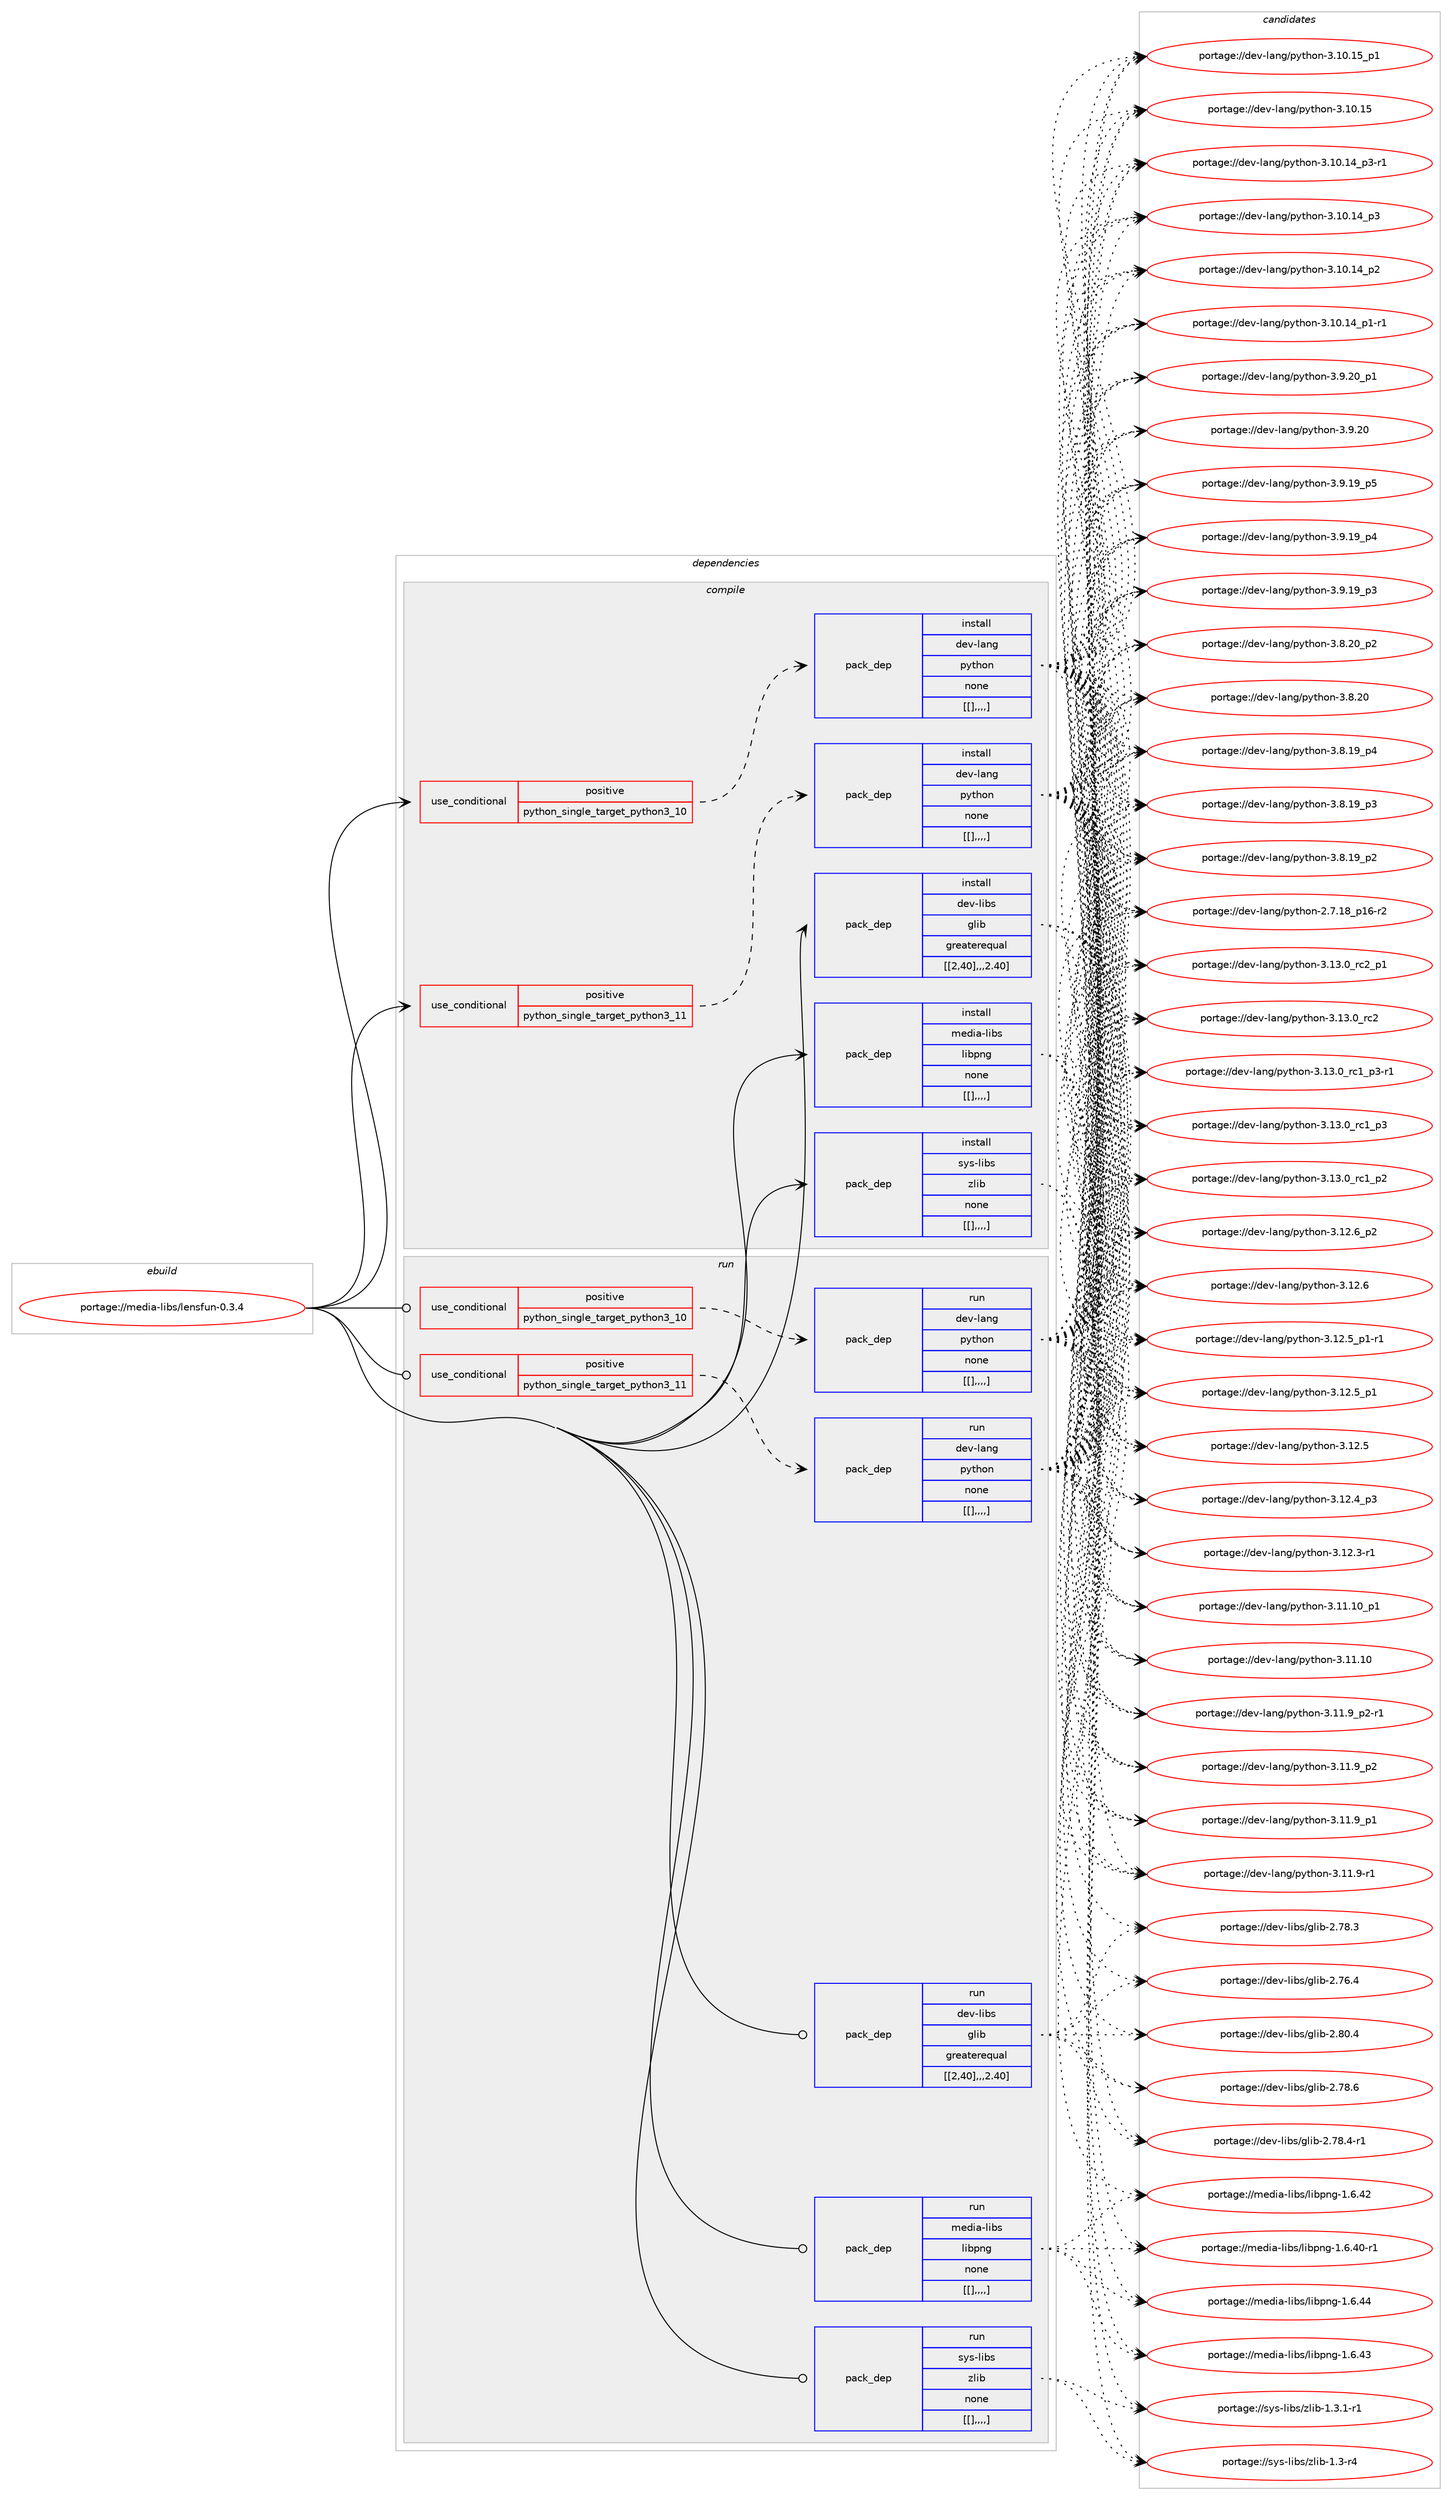 digraph prolog {

# *************
# Graph options
# *************

newrank=true;
concentrate=true;
compound=true;
graph [rankdir=LR,fontname=Helvetica,fontsize=10,ranksep=1.5];#, ranksep=2.5, nodesep=0.2];
edge  [arrowhead=vee];
node  [fontname=Helvetica,fontsize=10];

# **********
# The ebuild
# **********

subgraph cluster_leftcol {
color=gray;
label=<<i>ebuild</i>>;
id [label="portage://media-libs/lensfun-0.3.4", color=red, width=4, href="../media-libs/lensfun-0.3.4.svg"];
}

# ****************
# The dependencies
# ****************

subgraph cluster_midcol {
color=gray;
label=<<i>dependencies</i>>;
subgraph cluster_compile {
fillcolor="#eeeeee";
style=filled;
label=<<i>compile</i>>;
subgraph cond78811 {
dependency308877 [label=<<TABLE BORDER="0" CELLBORDER="1" CELLSPACING="0" CELLPADDING="4"><TR><TD ROWSPAN="3" CELLPADDING="10">use_conditional</TD></TR><TR><TD>positive</TD></TR><TR><TD>python_single_target_python3_10</TD></TR></TABLE>>, shape=none, color=red];
subgraph pack227658 {
dependency308878 [label=<<TABLE BORDER="0" CELLBORDER="1" CELLSPACING="0" CELLPADDING="4" WIDTH="220"><TR><TD ROWSPAN="6" CELLPADDING="30">pack_dep</TD></TR><TR><TD WIDTH="110">install</TD></TR><TR><TD>dev-lang</TD></TR><TR><TD>python</TD></TR><TR><TD>none</TD></TR><TR><TD>[[],,,,]</TD></TR></TABLE>>, shape=none, color=blue];
}
dependency308877:e -> dependency308878:w [weight=20,style="dashed",arrowhead="vee"];
}
id:e -> dependency308877:w [weight=20,style="solid",arrowhead="vee"];
subgraph cond78812 {
dependency308879 [label=<<TABLE BORDER="0" CELLBORDER="1" CELLSPACING="0" CELLPADDING="4"><TR><TD ROWSPAN="3" CELLPADDING="10">use_conditional</TD></TR><TR><TD>positive</TD></TR><TR><TD>python_single_target_python3_11</TD></TR></TABLE>>, shape=none, color=red];
subgraph pack227659 {
dependency308880 [label=<<TABLE BORDER="0" CELLBORDER="1" CELLSPACING="0" CELLPADDING="4" WIDTH="220"><TR><TD ROWSPAN="6" CELLPADDING="30">pack_dep</TD></TR><TR><TD WIDTH="110">install</TD></TR><TR><TD>dev-lang</TD></TR><TR><TD>python</TD></TR><TR><TD>none</TD></TR><TR><TD>[[],,,,]</TD></TR></TABLE>>, shape=none, color=blue];
}
dependency308879:e -> dependency308880:w [weight=20,style="dashed",arrowhead="vee"];
}
id:e -> dependency308879:w [weight=20,style="solid",arrowhead="vee"];
subgraph pack227660 {
dependency308881 [label=<<TABLE BORDER="0" CELLBORDER="1" CELLSPACING="0" CELLPADDING="4" WIDTH="220"><TR><TD ROWSPAN="6" CELLPADDING="30">pack_dep</TD></TR><TR><TD WIDTH="110">install</TD></TR><TR><TD>dev-libs</TD></TR><TR><TD>glib</TD></TR><TR><TD>greaterequal</TD></TR><TR><TD>[[2,40],,,2.40]</TD></TR></TABLE>>, shape=none, color=blue];
}
id:e -> dependency308881:w [weight=20,style="solid",arrowhead="vee"];
subgraph pack227661 {
dependency308882 [label=<<TABLE BORDER="0" CELLBORDER="1" CELLSPACING="0" CELLPADDING="4" WIDTH="220"><TR><TD ROWSPAN="6" CELLPADDING="30">pack_dep</TD></TR><TR><TD WIDTH="110">install</TD></TR><TR><TD>media-libs</TD></TR><TR><TD>libpng</TD></TR><TR><TD>none</TD></TR><TR><TD>[[],,,,]</TD></TR></TABLE>>, shape=none, color=blue];
}
id:e -> dependency308882:w [weight=20,style="solid",arrowhead="vee"];
subgraph pack227662 {
dependency308883 [label=<<TABLE BORDER="0" CELLBORDER="1" CELLSPACING="0" CELLPADDING="4" WIDTH="220"><TR><TD ROWSPAN="6" CELLPADDING="30">pack_dep</TD></TR><TR><TD WIDTH="110">install</TD></TR><TR><TD>sys-libs</TD></TR><TR><TD>zlib</TD></TR><TR><TD>none</TD></TR><TR><TD>[[],,,,]</TD></TR></TABLE>>, shape=none, color=blue];
}
id:e -> dependency308883:w [weight=20,style="solid",arrowhead="vee"];
}
subgraph cluster_compileandrun {
fillcolor="#eeeeee";
style=filled;
label=<<i>compile and run</i>>;
}
subgraph cluster_run {
fillcolor="#eeeeee";
style=filled;
label=<<i>run</i>>;
subgraph cond78813 {
dependency308884 [label=<<TABLE BORDER="0" CELLBORDER="1" CELLSPACING="0" CELLPADDING="4"><TR><TD ROWSPAN="3" CELLPADDING="10">use_conditional</TD></TR><TR><TD>positive</TD></TR><TR><TD>python_single_target_python3_10</TD></TR></TABLE>>, shape=none, color=red];
subgraph pack227663 {
dependency308885 [label=<<TABLE BORDER="0" CELLBORDER="1" CELLSPACING="0" CELLPADDING="4" WIDTH="220"><TR><TD ROWSPAN="6" CELLPADDING="30">pack_dep</TD></TR><TR><TD WIDTH="110">run</TD></TR><TR><TD>dev-lang</TD></TR><TR><TD>python</TD></TR><TR><TD>none</TD></TR><TR><TD>[[],,,,]</TD></TR></TABLE>>, shape=none, color=blue];
}
dependency308884:e -> dependency308885:w [weight=20,style="dashed",arrowhead="vee"];
}
id:e -> dependency308884:w [weight=20,style="solid",arrowhead="odot"];
subgraph cond78814 {
dependency308886 [label=<<TABLE BORDER="0" CELLBORDER="1" CELLSPACING="0" CELLPADDING="4"><TR><TD ROWSPAN="3" CELLPADDING="10">use_conditional</TD></TR><TR><TD>positive</TD></TR><TR><TD>python_single_target_python3_11</TD></TR></TABLE>>, shape=none, color=red];
subgraph pack227664 {
dependency308887 [label=<<TABLE BORDER="0" CELLBORDER="1" CELLSPACING="0" CELLPADDING="4" WIDTH="220"><TR><TD ROWSPAN="6" CELLPADDING="30">pack_dep</TD></TR><TR><TD WIDTH="110">run</TD></TR><TR><TD>dev-lang</TD></TR><TR><TD>python</TD></TR><TR><TD>none</TD></TR><TR><TD>[[],,,,]</TD></TR></TABLE>>, shape=none, color=blue];
}
dependency308886:e -> dependency308887:w [weight=20,style="dashed",arrowhead="vee"];
}
id:e -> dependency308886:w [weight=20,style="solid",arrowhead="odot"];
subgraph pack227665 {
dependency308888 [label=<<TABLE BORDER="0" CELLBORDER="1" CELLSPACING="0" CELLPADDING="4" WIDTH="220"><TR><TD ROWSPAN="6" CELLPADDING="30">pack_dep</TD></TR><TR><TD WIDTH="110">run</TD></TR><TR><TD>dev-libs</TD></TR><TR><TD>glib</TD></TR><TR><TD>greaterequal</TD></TR><TR><TD>[[2,40],,,2.40]</TD></TR></TABLE>>, shape=none, color=blue];
}
id:e -> dependency308888:w [weight=20,style="solid",arrowhead="odot"];
subgraph pack227666 {
dependency308889 [label=<<TABLE BORDER="0" CELLBORDER="1" CELLSPACING="0" CELLPADDING="4" WIDTH="220"><TR><TD ROWSPAN="6" CELLPADDING="30">pack_dep</TD></TR><TR><TD WIDTH="110">run</TD></TR><TR><TD>media-libs</TD></TR><TR><TD>libpng</TD></TR><TR><TD>none</TD></TR><TR><TD>[[],,,,]</TD></TR></TABLE>>, shape=none, color=blue];
}
id:e -> dependency308889:w [weight=20,style="solid",arrowhead="odot"];
subgraph pack227667 {
dependency308890 [label=<<TABLE BORDER="0" CELLBORDER="1" CELLSPACING="0" CELLPADDING="4" WIDTH="220"><TR><TD ROWSPAN="6" CELLPADDING="30">pack_dep</TD></TR><TR><TD WIDTH="110">run</TD></TR><TR><TD>sys-libs</TD></TR><TR><TD>zlib</TD></TR><TR><TD>none</TD></TR><TR><TD>[[],,,,]</TD></TR></TABLE>>, shape=none, color=blue];
}
id:e -> dependency308890:w [weight=20,style="solid",arrowhead="odot"];
}
}

# **************
# The candidates
# **************

subgraph cluster_choices {
rank=same;
color=gray;
label=<<i>candidates</i>>;

subgraph choice227658 {
color=black;
nodesep=1;
choice100101118451089711010347112121116104111110455146495146489511499509511249 [label="portage://dev-lang/python-3.13.0_rc2_p1", color=red, width=4,href="../dev-lang/python-3.13.0_rc2_p1.svg"];
choice10010111845108971101034711212111610411111045514649514648951149950 [label="portage://dev-lang/python-3.13.0_rc2", color=red, width=4,href="../dev-lang/python-3.13.0_rc2.svg"];
choice1001011184510897110103471121211161041111104551464951464895114994995112514511449 [label="portage://dev-lang/python-3.13.0_rc1_p3-r1", color=red, width=4,href="../dev-lang/python-3.13.0_rc1_p3-r1.svg"];
choice100101118451089711010347112121116104111110455146495146489511499499511251 [label="portage://dev-lang/python-3.13.0_rc1_p3", color=red, width=4,href="../dev-lang/python-3.13.0_rc1_p3.svg"];
choice100101118451089711010347112121116104111110455146495146489511499499511250 [label="portage://dev-lang/python-3.13.0_rc1_p2", color=red, width=4,href="../dev-lang/python-3.13.0_rc1_p2.svg"];
choice100101118451089711010347112121116104111110455146495046549511250 [label="portage://dev-lang/python-3.12.6_p2", color=red, width=4,href="../dev-lang/python-3.12.6_p2.svg"];
choice10010111845108971101034711212111610411111045514649504654 [label="portage://dev-lang/python-3.12.6", color=red, width=4,href="../dev-lang/python-3.12.6.svg"];
choice1001011184510897110103471121211161041111104551464950465395112494511449 [label="portage://dev-lang/python-3.12.5_p1-r1", color=red, width=4,href="../dev-lang/python-3.12.5_p1-r1.svg"];
choice100101118451089711010347112121116104111110455146495046539511249 [label="portage://dev-lang/python-3.12.5_p1", color=red, width=4,href="../dev-lang/python-3.12.5_p1.svg"];
choice10010111845108971101034711212111610411111045514649504653 [label="portage://dev-lang/python-3.12.5", color=red, width=4,href="../dev-lang/python-3.12.5.svg"];
choice100101118451089711010347112121116104111110455146495046529511251 [label="portage://dev-lang/python-3.12.4_p3", color=red, width=4,href="../dev-lang/python-3.12.4_p3.svg"];
choice100101118451089711010347112121116104111110455146495046514511449 [label="portage://dev-lang/python-3.12.3-r1", color=red, width=4,href="../dev-lang/python-3.12.3-r1.svg"];
choice10010111845108971101034711212111610411111045514649494649489511249 [label="portage://dev-lang/python-3.11.10_p1", color=red, width=4,href="../dev-lang/python-3.11.10_p1.svg"];
choice1001011184510897110103471121211161041111104551464949464948 [label="portage://dev-lang/python-3.11.10", color=red, width=4,href="../dev-lang/python-3.11.10.svg"];
choice1001011184510897110103471121211161041111104551464949465795112504511449 [label="portage://dev-lang/python-3.11.9_p2-r1", color=red, width=4,href="../dev-lang/python-3.11.9_p2-r1.svg"];
choice100101118451089711010347112121116104111110455146494946579511250 [label="portage://dev-lang/python-3.11.9_p2", color=red, width=4,href="../dev-lang/python-3.11.9_p2.svg"];
choice100101118451089711010347112121116104111110455146494946579511249 [label="portage://dev-lang/python-3.11.9_p1", color=red, width=4,href="../dev-lang/python-3.11.9_p1.svg"];
choice100101118451089711010347112121116104111110455146494946574511449 [label="portage://dev-lang/python-3.11.9-r1", color=red, width=4,href="../dev-lang/python-3.11.9-r1.svg"];
choice10010111845108971101034711212111610411111045514649484649539511249 [label="portage://dev-lang/python-3.10.15_p1", color=red, width=4,href="../dev-lang/python-3.10.15_p1.svg"];
choice1001011184510897110103471121211161041111104551464948464953 [label="portage://dev-lang/python-3.10.15", color=red, width=4,href="../dev-lang/python-3.10.15.svg"];
choice100101118451089711010347112121116104111110455146494846495295112514511449 [label="portage://dev-lang/python-3.10.14_p3-r1", color=red, width=4,href="../dev-lang/python-3.10.14_p3-r1.svg"];
choice10010111845108971101034711212111610411111045514649484649529511251 [label="portage://dev-lang/python-3.10.14_p3", color=red, width=4,href="../dev-lang/python-3.10.14_p3.svg"];
choice10010111845108971101034711212111610411111045514649484649529511250 [label="portage://dev-lang/python-3.10.14_p2", color=red, width=4,href="../dev-lang/python-3.10.14_p2.svg"];
choice100101118451089711010347112121116104111110455146494846495295112494511449 [label="portage://dev-lang/python-3.10.14_p1-r1", color=red, width=4,href="../dev-lang/python-3.10.14_p1-r1.svg"];
choice100101118451089711010347112121116104111110455146574650489511249 [label="portage://dev-lang/python-3.9.20_p1", color=red, width=4,href="../dev-lang/python-3.9.20_p1.svg"];
choice10010111845108971101034711212111610411111045514657465048 [label="portage://dev-lang/python-3.9.20", color=red, width=4,href="../dev-lang/python-3.9.20.svg"];
choice100101118451089711010347112121116104111110455146574649579511253 [label="portage://dev-lang/python-3.9.19_p5", color=red, width=4,href="../dev-lang/python-3.9.19_p5.svg"];
choice100101118451089711010347112121116104111110455146574649579511252 [label="portage://dev-lang/python-3.9.19_p4", color=red, width=4,href="../dev-lang/python-3.9.19_p4.svg"];
choice100101118451089711010347112121116104111110455146574649579511251 [label="portage://dev-lang/python-3.9.19_p3", color=red, width=4,href="../dev-lang/python-3.9.19_p3.svg"];
choice100101118451089711010347112121116104111110455146564650489511250 [label="portage://dev-lang/python-3.8.20_p2", color=red, width=4,href="../dev-lang/python-3.8.20_p2.svg"];
choice10010111845108971101034711212111610411111045514656465048 [label="portage://dev-lang/python-3.8.20", color=red, width=4,href="../dev-lang/python-3.8.20.svg"];
choice100101118451089711010347112121116104111110455146564649579511252 [label="portage://dev-lang/python-3.8.19_p4", color=red, width=4,href="../dev-lang/python-3.8.19_p4.svg"];
choice100101118451089711010347112121116104111110455146564649579511251 [label="portage://dev-lang/python-3.8.19_p3", color=red, width=4,href="../dev-lang/python-3.8.19_p3.svg"];
choice100101118451089711010347112121116104111110455146564649579511250 [label="portage://dev-lang/python-3.8.19_p2", color=red, width=4,href="../dev-lang/python-3.8.19_p2.svg"];
choice100101118451089711010347112121116104111110455046554649569511249544511450 [label="portage://dev-lang/python-2.7.18_p16-r2", color=red, width=4,href="../dev-lang/python-2.7.18_p16-r2.svg"];
dependency308878:e -> choice100101118451089711010347112121116104111110455146495146489511499509511249:w [style=dotted,weight="100"];
dependency308878:e -> choice10010111845108971101034711212111610411111045514649514648951149950:w [style=dotted,weight="100"];
dependency308878:e -> choice1001011184510897110103471121211161041111104551464951464895114994995112514511449:w [style=dotted,weight="100"];
dependency308878:e -> choice100101118451089711010347112121116104111110455146495146489511499499511251:w [style=dotted,weight="100"];
dependency308878:e -> choice100101118451089711010347112121116104111110455146495146489511499499511250:w [style=dotted,weight="100"];
dependency308878:e -> choice100101118451089711010347112121116104111110455146495046549511250:w [style=dotted,weight="100"];
dependency308878:e -> choice10010111845108971101034711212111610411111045514649504654:w [style=dotted,weight="100"];
dependency308878:e -> choice1001011184510897110103471121211161041111104551464950465395112494511449:w [style=dotted,weight="100"];
dependency308878:e -> choice100101118451089711010347112121116104111110455146495046539511249:w [style=dotted,weight="100"];
dependency308878:e -> choice10010111845108971101034711212111610411111045514649504653:w [style=dotted,weight="100"];
dependency308878:e -> choice100101118451089711010347112121116104111110455146495046529511251:w [style=dotted,weight="100"];
dependency308878:e -> choice100101118451089711010347112121116104111110455146495046514511449:w [style=dotted,weight="100"];
dependency308878:e -> choice10010111845108971101034711212111610411111045514649494649489511249:w [style=dotted,weight="100"];
dependency308878:e -> choice1001011184510897110103471121211161041111104551464949464948:w [style=dotted,weight="100"];
dependency308878:e -> choice1001011184510897110103471121211161041111104551464949465795112504511449:w [style=dotted,weight="100"];
dependency308878:e -> choice100101118451089711010347112121116104111110455146494946579511250:w [style=dotted,weight="100"];
dependency308878:e -> choice100101118451089711010347112121116104111110455146494946579511249:w [style=dotted,weight="100"];
dependency308878:e -> choice100101118451089711010347112121116104111110455146494946574511449:w [style=dotted,weight="100"];
dependency308878:e -> choice10010111845108971101034711212111610411111045514649484649539511249:w [style=dotted,weight="100"];
dependency308878:e -> choice1001011184510897110103471121211161041111104551464948464953:w [style=dotted,weight="100"];
dependency308878:e -> choice100101118451089711010347112121116104111110455146494846495295112514511449:w [style=dotted,weight="100"];
dependency308878:e -> choice10010111845108971101034711212111610411111045514649484649529511251:w [style=dotted,weight="100"];
dependency308878:e -> choice10010111845108971101034711212111610411111045514649484649529511250:w [style=dotted,weight="100"];
dependency308878:e -> choice100101118451089711010347112121116104111110455146494846495295112494511449:w [style=dotted,weight="100"];
dependency308878:e -> choice100101118451089711010347112121116104111110455146574650489511249:w [style=dotted,weight="100"];
dependency308878:e -> choice10010111845108971101034711212111610411111045514657465048:w [style=dotted,weight="100"];
dependency308878:e -> choice100101118451089711010347112121116104111110455146574649579511253:w [style=dotted,weight="100"];
dependency308878:e -> choice100101118451089711010347112121116104111110455146574649579511252:w [style=dotted,weight="100"];
dependency308878:e -> choice100101118451089711010347112121116104111110455146574649579511251:w [style=dotted,weight="100"];
dependency308878:e -> choice100101118451089711010347112121116104111110455146564650489511250:w [style=dotted,weight="100"];
dependency308878:e -> choice10010111845108971101034711212111610411111045514656465048:w [style=dotted,weight="100"];
dependency308878:e -> choice100101118451089711010347112121116104111110455146564649579511252:w [style=dotted,weight="100"];
dependency308878:e -> choice100101118451089711010347112121116104111110455146564649579511251:w [style=dotted,weight="100"];
dependency308878:e -> choice100101118451089711010347112121116104111110455146564649579511250:w [style=dotted,weight="100"];
dependency308878:e -> choice100101118451089711010347112121116104111110455046554649569511249544511450:w [style=dotted,weight="100"];
}
subgraph choice227659 {
color=black;
nodesep=1;
choice100101118451089711010347112121116104111110455146495146489511499509511249 [label="portage://dev-lang/python-3.13.0_rc2_p1", color=red, width=4,href="../dev-lang/python-3.13.0_rc2_p1.svg"];
choice10010111845108971101034711212111610411111045514649514648951149950 [label="portage://dev-lang/python-3.13.0_rc2", color=red, width=4,href="../dev-lang/python-3.13.0_rc2.svg"];
choice1001011184510897110103471121211161041111104551464951464895114994995112514511449 [label="portage://dev-lang/python-3.13.0_rc1_p3-r1", color=red, width=4,href="../dev-lang/python-3.13.0_rc1_p3-r1.svg"];
choice100101118451089711010347112121116104111110455146495146489511499499511251 [label="portage://dev-lang/python-3.13.0_rc1_p3", color=red, width=4,href="../dev-lang/python-3.13.0_rc1_p3.svg"];
choice100101118451089711010347112121116104111110455146495146489511499499511250 [label="portage://dev-lang/python-3.13.0_rc1_p2", color=red, width=4,href="../dev-lang/python-3.13.0_rc1_p2.svg"];
choice100101118451089711010347112121116104111110455146495046549511250 [label="portage://dev-lang/python-3.12.6_p2", color=red, width=4,href="../dev-lang/python-3.12.6_p2.svg"];
choice10010111845108971101034711212111610411111045514649504654 [label="portage://dev-lang/python-3.12.6", color=red, width=4,href="../dev-lang/python-3.12.6.svg"];
choice1001011184510897110103471121211161041111104551464950465395112494511449 [label="portage://dev-lang/python-3.12.5_p1-r1", color=red, width=4,href="../dev-lang/python-3.12.5_p1-r1.svg"];
choice100101118451089711010347112121116104111110455146495046539511249 [label="portage://dev-lang/python-3.12.5_p1", color=red, width=4,href="../dev-lang/python-3.12.5_p1.svg"];
choice10010111845108971101034711212111610411111045514649504653 [label="portage://dev-lang/python-3.12.5", color=red, width=4,href="../dev-lang/python-3.12.5.svg"];
choice100101118451089711010347112121116104111110455146495046529511251 [label="portage://dev-lang/python-3.12.4_p3", color=red, width=4,href="../dev-lang/python-3.12.4_p3.svg"];
choice100101118451089711010347112121116104111110455146495046514511449 [label="portage://dev-lang/python-3.12.3-r1", color=red, width=4,href="../dev-lang/python-3.12.3-r1.svg"];
choice10010111845108971101034711212111610411111045514649494649489511249 [label="portage://dev-lang/python-3.11.10_p1", color=red, width=4,href="../dev-lang/python-3.11.10_p1.svg"];
choice1001011184510897110103471121211161041111104551464949464948 [label="portage://dev-lang/python-3.11.10", color=red, width=4,href="../dev-lang/python-3.11.10.svg"];
choice1001011184510897110103471121211161041111104551464949465795112504511449 [label="portage://dev-lang/python-3.11.9_p2-r1", color=red, width=4,href="../dev-lang/python-3.11.9_p2-r1.svg"];
choice100101118451089711010347112121116104111110455146494946579511250 [label="portage://dev-lang/python-3.11.9_p2", color=red, width=4,href="../dev-lang/python-3.11.9_p2.svg"];
choice100101118451089711010347112121116104111110455146494946579511249 [label="portage://dev-lang/python-3.11.9_p1", color=red, width=4,href="../dev-lang/python-3.11.9_p1.svg"];
choice100101118451089711010347112121116104111110455146494946574511449 [label="portage://dev-lang/python-3.11.9-r1", color=red, width=4,href="../dev-lang/python-3.11.9-r1.svg"];
choice10010111845108971101034711212111610411111045514649484649539511249 [label="portage://dev-lang/python-3.10.15_p1", color=red, width=4,href="../dev-lang/python-3.10.15_p1.svg"];
choice1001011184510897110103471121211161041111104551464948464953 [label="portage://dev-lang/python-3.10.15", color=red, width=4,href="../dev-lang/python-3.10.15.svg"];
choice100101118451089711010347112121116104111110455146494846495295112514511449 [label="portage://dev-lang/python-3.10.14_p3-r1", color=red, width=4,href="../dev-lang/python-3.10.14_p3-r1.svg"];
choice10010111845108971101034711212111610411111045514649484649529511251 [label="portage://dev-lang/python-3.10.14_p3", color=red, width=4,href="../dev-lang/python-3.10.14_p3.svg"];
choice10010111845108971101034711212111610411111045514649484649529511250 [label="portage://dev-lang/python-3.10.14_p2", color=red, width=4,href="../dev-lang/python-3.10.14_p2.svg"];
choice100101118451089711010347112121116104111110455146494846495295112494511449 [label="portage://dev-lang/python-3.10.14_p1-r1", color=red, width=4,href="../dev-lang/python-3.10.14_p1-r1.svg"];
choice100101118451089711010347112121116104111110455146574650489511249 [label="portage://dev-lang/python-3.9.20_p1", color=red, width=4,href="../dev-lang/python-3.9.20_p1.svg"];
choice10010111845108971101034711212111610411111045514657465048 [label="portage://dev-lang/python-3.9.20", color=red, width=4,href="../dev-lang/python-3.9.20.svg"];
choice100101118451089711010347112121116104111110455146574649579511253 [label="portage://dev-lang/python-3.9.19_p5", color=red, width=4,href="../dev-lang/python-3.9.19_p5.svg"];
choice100101118451089711010347112121116104111110455146574649579511252 [label="portage://dev-lang/python-3.9.19_p4", color=red, width=4,href="../dev-lang/python-3.9.19_p4.svg"];
choice100101118451089711010347112121116104111110455146574649579511251 [label="portage://dev-lang/python-3.9.19_p3", color=red, width=4,href="../dev-lang/python-3.9.19_p3.svg"];
choice100101118451089711010347112121116104111110455146564650489511250 [label="portage://dev-lang/python-3.8.20_p2", color=red, width=4,href="../dev-lang/python-3.8.20_p2.svg"];
choice10010111845108971101034711212111610411111045514656465048 [label="portage://dev-lang/python-3.8.20", color=red, width=4,href="../dev-lang/python-3.8.20.svg"];
choice100101118451089711010347112121116104111110455146564649579511252 [label="portage://dev-lang/python-3.8.19_p4", color=red, width=4,href="../dev-lang/python-3.8.19_p4.svg"];
choice100101118451089711010347112121116104111110455146564649579511251 [label="portage://dev-lang/python-3.8.19_p3", color=red, width=4,href="../dev-lang/python-3.8.19_p3.svg"];
choice100101118451089711010347112121116104111110455146564649579511250 [label="portage://dev-lang/python-3.8.19_p2", color=red, width=4,href="../dev-lang/python-3.8.19_p2.svg"];
choice100101118451089711010347112121116104111110455046554649569511249544511450 [label="portage://dev-lang/python-2.7.18_p16-r2", color=red, width=4,href="../dev-lang/python-2.7.18_p16-r2.svg"];
dependency308880:e -> choice100101118451089711010347112121116104111110455146495146489511499509511249:w [style=dotted,weight="100"];
dependency308880:e -> choice10010111845108971101034711212111610411111045514649514648951149950:w [style=dotted,weight="100"];
dependency308880:e -> choice1001011184510897110103471121211161041111104551464951464895114994995112514511449:w [style=dotted,weight="100"];
dependency308880:e -> choice100101118451089711010347112121116104111110455146495146489511499499511251:w [style=dotted,weight="100"];
dependency308880:e -> choice100101118451089711010347112121116104111110455146495146489511499499511250:w [style=dotted,weight="100"];
dependency308880:e -> choice100101118451089711010347112121116104111110455146495046549511250:w [style=dotted,weight="100"];
dependency308880:e -> choice10010111845108971101034711212111610411111045514649504654:w [style=dotted,weight="100"];
dependency308880:e -> choice1001011184510897110103471121211161041111104551464950465395112494511449:w [style=dotted,weight="100"];
dependency308880:e -> choice100101118451089711010347112121116104111110455146495046539511249:w [style=dotted,weight="100"];
dependency308880:e -> choice10010111845108971101034711212111610411111045514649504653:w [style=dotted,weight="100"];
dependency308880:e -> choice100101118451089711010347112121116104111110455146495046529511251:w [style=dotted,weight="100"];
dependency308880:e -> choice100101118451089711010347112121116104111110455146495046514511449:w [style=dotted,weight="100"];
dependency308880:e -> choice10010111845108971101034711212111610411111045514649494649489511249:w [style=dotted,weight="100"];
dependency308880:e -> choice1001011184510897110103471121211161041111104551464949464948:w [style=dotted,weight="100"];
dependency308880:e -> choice1001011184510897110103471121211161041111104551464949465795112504511449:w [style=dotted,weight="100"];
dependency308880:e -> choice100101118451089711010347112121116104111110455146494946579511250:w [style=dotted,weight="100"];
dependency308880:e -> choice100101118451089711010347112121116104111110455146494946579511249:w [style=dotted,weight="100"];
dependency308880:e -> choice100101118451089711010347112121116104111110455146494946574511449:w [style=dotted,weight="100"];
dependency308880:e -> choice10010111845108971101034711212111610411111045514649484649539511249:w [style=dotted,weight="100"];
dependency308880:e -> choice1001011184510897110103471121211161041111104551464948464953:w [style=dotted,weight="100"];
dependency308880:e -> choice100101118451089711010347112121116104111110455146494846495295112514511449:w [style=dotted,weight="100"];
dependency308880:e -> choice10010111845108971101034711212111610411111045514649484649529511251:w [style=dotted,weight="100"];
dependency308880:e -> choice10010111845108971101034711212111610411111045514649484649529511250:w [style=dotted,weight="100"];
dependency308880:e -> choice100101118451089711010347112121116104111110455146494846495295112494511449:w [style=dotted,weight="100"];
dependency308880:e -> choice100101118451089711010347112121116104111110455146574650489511249:w [style=dotted,weight="100"];
dependency308880:e -> choice10010111845108971101034711212111610411111045514657465048:w [style=dotted,weight="100"];
dependency308880:e -> choice100101118451089711010347112121116104111110455146574649579511253:w [style=dotted,weight="100"];
dependency308880:e -> choice100101118451089711010347112121116104111110455146574649579511252:w [style=dotted,weight="100"];
dependency308880:e -> choice100101118451089711010347112121116104111110455146574649579511251:w [style=dotted,weight="100"];
dependency308880:e -> choice100101118451089711010347112121116104111110455146564650489511250:w [style=dotted,weight="100"];
dependency308880:e -> choice10010111845108971101034711212111610411111045514656465048:w [style=dotted,weight="100"];
dependency308880:e -> choice100101118451089711010347112121116104111110455146564649579511252:w [style=dotted,weight="100"];
dependency308880:e -> choice100101118451089711010347112121116104111110455146564649579511251:w [style=dotted,weight="100"];
dependency308880:e -> choice100101118451089711010347112121116104111110455146564649579511250:w [style=dotted,weight="100"];
dependency308880:e -> choice100101118451089711010347112121116104111110455046554649569511249544511450:w [style=dotted,weight="100"];
}
subgraph choice227660 {
color=black;
nodesep=1;
choice1001011184510810598115471031081059845504656484652 [label="portage://dev-libs/glib-2.80.4", color=red, width=4,href="../dev-libs/glib-2.80.4.svg"];
choice1001011184510810598115471031081059845504655564654 [label="portage://dev-libs/glib-2.78.6", color=red, width=4,href="../dev-libs/glib-2.78.6.svg"];
choice10010111845108105981154710310810598455046555646524511449 [label="portage://dev-libs/glib-2.78.4-r1", color=red, width=4,href="../dev-libs/glib-2.78.4-r1.svg"];
choice1001011184510810598115471031081059845504655564651 [label="portage://dev-libs/glib-2.78.3", color=red, width=4,href="../dev-libs/glib-2.78.3.svg"];
choice1001011184510810598115471031081059845504655544652 [label="portage://dev-libs/glib-2.76.4", color=red, width=4,href="../dev-libs/glib-2.76.4.svg"];
dependency308881:e -> choice1001011184510810598115471031081059845504656484652:w [style=dotted,weight="100"];
dependency308881:e -> choice1001011184510810598115471031081059845504655564654:w [style=dotted,weight="100"];
dependency308881:e -> choice10010111845108105981154710310810598455046555646524511449:w [style=dotted,weight="100"];
dependency308881:e -> choice1001011184510810598115471031081059845504655564651:w [style=dotted,weight="100"];
dependency308881:e -> choice1001011184510810598115471031081059845504655544652:w [style=dotted,weight="100"];
}
subgraph choice227661 {
color=black;
nodesep=1;
choice109101100105974510810598115471081059811211010345494654465252 [label="portage://media-libs/libpng-1.6.44", color=red, width=4,href="../media-libs/libpng-1.6.44.svg"];
choice109101100105974510810598115471081059811211010345494654465251 [label="portage://media-libs/libpng-1.6.43", color=red, width=4,href="../media-libs/libpng-1.6.43.svg"];
choice109101100105974510810598115471081059811211010345494654465250 [label="portage://media-libs/libpng-1.6.42", color=red, width=4,href="../media-libs/libpng-1.6.42.svg"];
choice1091011001059745108105981154710810598112110103454946544652484511449 [label="portage://media-libs/libpng-1.6.40-r1", color=red, width=4,href="../media-libs/libpng-1.6.40-r1.svg"];
dependency308882:e -> choice109101100105974510810598115471081059811211010345494654465252:w [style=dotted,weight="100"];
dependency308882:e -> choice109101100105974510810598115471081059811211010345494654465251:w [style=dotted,weight="100"];
dependency308882:e -> choice109101100105974510810598115471081059811211010345494654465250:w [style=dotted,weight="100"];
dependency308882:e -> choice1091011001059745108105981154710810598112110103454946544652484511449:w [style=dotted,weight="100"];
}
subgraph choice227662 {
color=black;
nodesep=1;
choice115121115451081059811547122108105984549465146494511449 [label="portage://sys-libs/zlib-1.3.1-r1", color=red, width=4,href="../sys-libs/zlib-1.3.1-r1.svg"];
choice11512111545108105981154712210810598454946514511452 [label="portage://sys-libs/zlib-1.3-r4", color=red, width=4,href="../sys-libs/zlib-1.3-r4.svg"];
dependency308883:e -> choice115121115451081059811547122108105984549465146494511449:w [style=dotted,weight="100"];
dependency308883:e -> choice11512111545108105981154712210810598454946514511452:w [style=dotted,weight="100"];
}
subgraph choice227663 {
color=black;
nodesep=1;
choice100101118451089711010347112121116104111110455146495146489511499509511249 [label="portage://dev-lang/python-3.13.0_rc2_p1", color=red, width=4,href="../dev-lang/python-3.13.0_rc2_p1.svg"];
choice10010111845108971101034711212111610411111045514649514648951149950 [label="portage://dev-lang/python-3.13.0_rc2", color=red, width=4,href="../dev-lang/python-3.13.0_rc2.svg"];
choice1001011184510897110103471121211161041111104551464951464895114994995112514511449 [label="portage://dev-lang/python-3.13.0_rc1_p3-r1", color=red, width=4,href="../dev-lang/python-3.13.0_rc1_p3-r1.svg"];
choice100101118451089711010347112121116104111110455146495146489511499499511251 [label="portage://dev-lang/python-3.13.0_rc1_p3", color=red, width=4,href="../dev-lang/python-3.13.0_rc1_p3.svg"];
choice100101118451089711010347112121116104111110455146495146489511499499511250 [label="portage://dev-lang/python-3.13.0_rc1_p2", color=red, width=4,href="../dev-lang/python-3.13.0_rc1_p2.svg"];
choice100101118451089711010347112121116104111110455146495046549511250 [label="portage://dev-lang/python-3.12.6_p2", color=red, width=4,href="../dev-lang/python-3.12.6_p2.svg"];
choice10010111845108971101034711212111610411111045514649504654 [label="portage://dev-lang/python-3.12.6", color=red, width=4,href="../dev-lang/python-3.12.6.svg"];
choice1001011184510897110103471121211161041111104551464950465395112494511449 [label="portage://dev-lang/python-3.12.5_p1-r1", color=red, width=4,href="../dev-lang/python-3.12.5_p1-r1.svg"];
choice100101118451089711010347112121116104111110455146495046539511249 [label="portage://dev-lang/python-3.12.5_p1", color=red, width=4,href="../dev-lang/python-3.12.5_p1.svg"];
choice10010111845108971101034711212111610411111045514649504653 [label="portage://dev-lang/python-3.12.5", color=red, width=4,href="../dev-lang/python-3.12.5.svg"];
choice100101118451089711010347112121116104111110455146495046529511251 [label="portage://dev-lang/python-3.12.4_p3", color=red, width=4,href="../dev-lang/python-3.12.4_p3.svg"];
choice100101118451089711010347112121116104111110455146495046514511449 [label="portage://dev-lang/python-3.12.3-r1", color=red, width=4,href="../dev-lang/python-3.12.3-r1.svg"];
choice10010111845108971101034711212111610411111045514649494649489511249 [label="portage://dev-lang/python-3.11.10_p1", color=red, width=4,href="../dev-lang/python-3.11.10_p1.svg"];
choice1001011184510897110103471121211161041111104551464949464948 [label="portage://dev-lang/python-3.11.10", color=red, width=4,href="../dev-lang/python-3.11.10.svg"];
choice1001011184510897110103471121211161041111104551464949465795112504511449 [label="portage://dev-lang/python-3.11.9_p2-r1", color=red, width=4,href="../dev-lang/python-3.11.9_p2-r1.svg"];
choice100101118451089711010347112121116104111110455146494946579511250 [label="portage://dev-lang/python-3.11.9_p2", color=red, width=4,href="../dev-lang/python-3.11.9_p2.svg"];
choice100101118451089711010347112121116104111110455146494946579511249 [label="portage://dev-lang/python-3.11.9_p1", color=red, width=4,href="../dev-lang/python-3.11.9_p1.svg"];
choice100101118451089711010347112121116104111110455146494946574511449 [label="portage://dev-lang/python-3.11.9-r1", color=red, width=4,href="../dev-lang/python-3.11.9-r1.svg"];
choice10010111845108971101034711212111610411111045514649484649539511249 [label="portage://dev-lang/python-3.10.15_p1", color=red, width=4,href="../dev-lang/python-3.10.15_p1.svg"];
choice1001011184510897110103471121211161041111104551464948464953 [label="portage://dev-lang/python-3.10.15", color=red, width=4,href="../dev-lang/python-3.10.15.svg"];
choice100101118451089711010347112121116104111110455146494846495295112514511449 [label="portage://dev-lang/python-3.10.14_p3-r1", color=red, width=4,href="../dev-lang/python-3.10.14_p3-r1.svg"];
choice10010111845108971101034711212111610411111045514649484649529511251 [label="portage://dev-lang/python-3.10.14_p3", color=red, width=4,href="../dev-lang/python-3.10.14_p3.svg"];
choice10010111845108971101034711212111610411111045514649484649529511250 [label="portage://dev-lang/python-3.10.14_p2", color=red, width=4,href="../dev-lang/python-3.10.14_p2.svg"];
choice100101118451089711010347112121116104111110455146494846495295112494511449 [label="portage://dev-lang/python-3.10.14_p1-r1", color=red, width=4,href="../dev-lang/python-3.10.14_p1-r1.svg"];
choice100101118451089711010347112121116104111110455146574650489511249 [label="portage://dev-lang/python-3.9.20_p1", color=red, width=4,href="../dev-lang/python-3.9.20_p1.svg"];
choice10010111845108971101034711212111610411111045514657465048 [label="portage://dev-lang/python-3.9.20", color=red, width=4,href="../dev-lang/python-3.9.20.svg"];
choice100101118451089711010347112121116104111110455146574649579511253 [label="portage://dev-lang/python-3.9.19_p5", color=red, width=4,href="../dev-lang/python-3.9.19_p5.svg"];
choice100101118451089711010347112121116104111110455146574649579511252 [label="portage://dev-lang/python-3.9.19_p4", color=red, width=4,href="../dev-lang/python-3.9.19_p4.svg"];
choice100101118451089711010347112121116104111110455146574649579511251 [label="portage://dev-lang/python-3.9.19_p3", color=red, width=4,href="../dev-lang/python-3.9.19_p3.svg"];
choice100101118451089711010347112121116104111110455146564650489511250 [label="portage://dev-lang/python-3.8.20_p2", color=red, width=4,href="../dev-lang/python-3.8.20_p2.svg"];
choice10010111845108971101034711212111610411111045514656465048 [label="portage://dev-lang/python-3.8.20", color=red, width=4,href="../dev-lang/python-3.8.20.svg"];
choice100101118451089711010347112121116104111110455146564649579511252 [label="portage://dev-lang/python-3.8.19_p4", color=red, width=4,href="../dev-lang/python-3.8.19_p4.svg"];
choice100101118451089711010347112121116104111110455146564649579511251 [label="portage://dev-lang/python-3.8.19_p3", color=red, width=4,href="../dev-lang/python-3.8.19_p3.svg"];
choice100101118451089711010347112121116104111110455146564649579511250 [label="portage://dev-lang/python-3.8.19_p2", color=red, width=4,href="../dev-lang/python-3.8.19_p2.svg"];
choice100101118451089711010347112121116104111110455046554649569511249544511450 [label="portage://dev-lang/python-2.7.18_p16-r2", color=red, width=4,href="../dev-lang/python-2.7.18_p16-r2.svg"];
dependency308885:e -> choice100101118451089711010347112121116104111110455146495146489511499509511249:w [style=dotted,weight="100"];
dependency308885:e -> choice10010111845108971101034711212111610411111045514649514648951149950:w [style=dotted,weight="100"];
dependency308885:e -> choice1001011184510897110103471121211161041111104551464951464895114994995112514511449:w [style=dotted,weight="100"];
dependency308885:e -> choice100101118451089711010347112121116104111110455146495146489511499499511251:w [style=dotted,weight="100"];
dependency308885:e -> choice100101118451089711010347112121116104111110455146495146489511499499511250:w [style=dotted,weight="100"];
dependency308885:e -> choice100101118451089711010347112121116104111110455146495046549511250:w [style=dotted,weight="100"];
dependency308885:e -> choice10010111845108971101034711212111610411111045514649504654:w [style=dotted,weight="100"];
dependency308885:e -> choice1001011184510897110103471121211161041111104551464950465395112494511449:w [style=dotted,weight="100"];
dependency308885:e -> choice100101118451089711010347112121116104111110455146495046539511249:w [style=dotted,weight="100"];
dependency308885:e -> choice10010111845108971101034711212111610411111045514649504653:w [style=dotted,weight="100"];
dependency308885:e -> choice100101118451089711010347112121116104111110455146495046529511251:w [style=dotted,weight="100"];
dependency308885:e -> choice100101118451089711010347112121116104111110455146495046514511449:w [style=dotted,weight="100"];
dependency308885:e -> choice10010111845108971101034711212111610411111045514649494649489511249:w [style=dotted,weight="100"];
dependency308885:e -> choice1001011184510897110103471121211161041111104551464949464948:w [style=dotted,weight="100"];
dependency308885:e -> choice1001011184510897110103471121211161041111104551464949465795112504511449:w [style=dotted,weight="100"];
dependency308885:e -> choice100101118451089711010347112121116104111110455146494946579511250:w [style=dotted,weight="100"];
dependency308885:e -> choice100101118451089711010347112121116104111110455146494946579511249:w [style=dotted,weight="100"];
dependency308885:e -> choice100101118451089711010347112121116104111110455146494946574511449:w [style=dotted,weight="100"];
dependency308885:e -> choice10010111845108971101034711212111610411111045514649484649539511249:w [style=dotted,weight="100"];
dependency308885:e -> choice1001011184510897110103471121211161041111104551464948464953:w [style=dotted,weight="100"];
dependency308885:e -> choice100101118451089711010347112121116104111110455146494846495295112514511449:w [style=dotted,weight="100"];
dependency308885:e -> choice10010111845108971101034711212111610411111045514649484649529511251:w [style=dotted,weight="100"];
dependency308885:e -> choice10010111845108971101034711212111610411111045514649484649529511250:w [style=dotted,weight="100"];
dependency308885:e -> choice100101118451089711010347112121116104111110455146494846495295112494511449:w [style=dotted,weight="100"];
dependency308885:e -> choice100101118451089711010347112121116104111110455146574650489511249:w [style=dotted,weight="100"];
dependency308885:e -> choice10010111845108971101034711212111610411111045514657465048:w [style=dotted,weight="100"];
dependency308885:e -> choice100101118451089711010347112121116104111110455146574649579511253:w [style=dotted,weight="100"];
dependency308885:e -> choice100101118451089711010347112121116104111110455146574649579511252:w [style=dotted,weight="100"];
dependency308885:e -> choice100101118451089711010347112121116104111110455146574649579511251:w [style=dotted,weight="100"];
dependency308885:e -> choice100101118451089711010347112121116104111110455146564650489511250:w [style=dotted,weight="100"];
dependency308885:e -> choice10010111845108971101034711212111610411111045514656465048:w [style=dotted,weight="100"];
dependency308885:e -> choice100101118451089711010347112121116104111110455146564649579511252:w [style=dotted,weight="100"];
dependency308885:e -> choice100101118451089711010347112121116104111110455146564649579511251:w [style=dotted,weight="100"];
dependency308885:e -> choice100101118451089711010347112121116104111110455146564649579511250:w [style=dotted,weight="100"];
dependency308885:e -> choice100101118451089711010347112121116104111110455046554649569511249544511450:w [style=dotted,weight="100"];
}
subgraph choice227664 {
color=black;
nodesep=1;
choice100101118451089711010347112121116104111110455146495146489511499509511249 [label="portage://dev-lang/python-3.13.0_rc2_p1", color=red, width=4,href="../dev-lang/python-3.13.0_rc2_p1.svg"];
choice10010111845108971101034711212111610411111045514649514648951149950 [label="portage://dev-lang/python-3.13.0_rc2", color=red, width=4,href="../dev-lang/python-3.13.0_rc2.svg"];
choice1001011184510897110103471121211161041111104551464951464895114994995112514511449 [label="portage://dev-lang/python-3.13.0_rc1_p3-r1", color=red, width=4,href="../dev-lang/python-3.13.0_rc1_p3-r1.svg"];
choice100101118451089711010347112121116104111110455146495146489511499499511251 [label="portage://dev-lang/python-3.13.0_rc1_p3", color=red, width=4,href="../dev-lang/python-3.13.0_rc1_p3.svg"];
choice100101118451089711010347112121116104111110455146495146489511499499511250 [label="portage://dev-lang/python-3.13.0_rc1_p2", color=red, width=4,href="../dev-lang/python-3.13.0_rc1_p2.svg"];
choice100101118451089711010347112121116104111110455146495046549511250 [label="portage://dev-lang/python-3.12.6_p2", color=red, width=4,href="../dev-lang/python-3.12.6_p2.svg"];
choice10010111845108971101034711212111610411111045514649504654 [label="portage://dev-lang/python-3.12.6", color=red, width=4,href="../dev-lang/python-3.12.6.svg"];
choice1001011184510897110103471121211161041111104551464950465395112494511449 [label="portage://dev-lang/python-3.12.5_p1-r1", color=red, width=4,href="../dev-lang/python-3.12.5_p1-r1.svg"];
choice100101118451089711010347112121116104111110455146495046539511249 [label="portage://dev-lang/python-3.12.5_p1", color=red, width=4,href="../dev-lang/python-3.12.5_p1.svg"];
choice10010111845108971101034711212111610411111045514649504653 [label="portage://dev-lang/python-3.12.5", color=red, width=4,href="../dev-lang/python-3.12.5.svg"];
choice100101118451089711010347112121116104111110455146495046529511251 [label="portage://dev-lang/python-3.12.4_p3", color=red, width=4,href="../dev-lang/python-3.12.4_p3.svg"];
choice100101118451089711010347112121116104111110455146495046514511449 [label="portage://dev-lang/python-3.12.3-r1", color=red, width=4,href="../dev-lang/python-3.12.3-r1.svg"];
choice10010111845108971101034711212111610411111045514649494649489511249 [label="portage://dev-lang/python-3.11.10_p1", color=red, width=4,href="../dev-lang/python-3.11.10_p1.svg"];
choice1001011184510897110103471121211161041111104551464949464948 [label="portage://dev-lang/python-3.11.10", color=red, width=4,href="../dev-lang/python-3.11.10.svg"];
choice1001011184510897110103471121211161041111104551464949465795112504511449 [label="portage://dev-lang/python-3.11.9_p2-r1", color=red, width=4,href="../dev-lang/python-3.11.9_p2-r1.svg"];
choice100101118451089711010347112121116104111110455146494946579511250 [label="portage://dev-lang/python-3.11.9_p2", color=red, width=4,href="../dev-lang/python-3.11.9_p2.svg"];
choice100101118451089711010347112121116104111110455146494946579511249 [label="portage://dev-lang/python-3.11.9_p1", color=red, width=4,href="../dev-lang/python-3.11.9_p1.svg"];
choice100101118451089711010347112121116104111110455146494946574511449 [label="portage://dev-lang/python-3.11.9-r1", color=red, width=4,href="../dev-lang/python-3.11.9-r1.svg"];
choice10010111845108971101034711212111610411111045514649484649539511249 [label="portage://dev-lang/python-3.10.15_p1", color=red, width=4,href="../dev-lang/python-3.10.15_p1.svg"];
choice1001011184510897110103471121211161041111104551464948464953 [label="portage://dev-lang/python-3.10.15", color=red, width=4,href="../dev-lang/python-3.10.15.svg"];
choice100101118451089711010347112121116104111110455146494846495295112514511449 [label="portage://dev-lang/python-3.10.14_p3-r1", color=red, width=4,href="../dev-lang/python-3.10.14_p3-r1.svg"];
choice10010111845108971101034711212111610411111045514649484649529511251 [label="portage://dev-lang/python-3.10.14_p3", color=red, width=4,href="../dev-lang/python-3.10.14_p3.svg"];
choice10010111845108971101034711212111610411111045514649484649529511250 [label="portage://dev-lang/python-3.10.14_p2", color=red, width=4,href="../dev-lang/python-3.10.14_p2.svg"];
choice100101118451089711010347112121116104111110455146494846495295112494511449 [label="portage://dev-lang/python-3.10.14_p1-r1", color=red, width=4,href="../dev-lang/python-3.10.14_p1-r1.svg"];
choice100101118451089711010347112121116104111110455146574650489511249 [label="portage://dev-lang/python-3.9.20_p1", color=red, width=4,href="../dev-lang/python-3.9.20_p1.svg"];
choice10010111845108971101034711212111610411111045514657465048 [label="portage://dev-lang/python-3.9.20", color=red, width=4,href="../dev-lang/python-3.9.20.svg"];
choice100101118451089711010347112121116104111110455146574649579511253 [label="portage://dev-lang/python-3.9.19_p5", color=red, width=4,href="../dev-lang/python-3.9.19_p5.svg"];
choice100101118451089711010347112121116104111110455146574649579511252 [label="portage://dev-lang/python-3.9.19_p4", color=red, width=4,href="../dev-lang/python-3.9.19_p4.svg"];
choice100101118451089711010347112121116104111110455146574649579511251 [label="portage://dev-lang/python-3.9.19_p3", color=red, width=4,href="../dev-lang/python-3.9.19_p3.svg"];
choice100101118451089711010347112121116104111110455146564650489511250 [label="portage://dev-lang/python-3.8.20_p2", color=red, width=4,href="../dev-lang/python-3.8.20_p2.svg"];
choice10010111845108971101034711212111610411111045514656465048 [label="portage://dev-lang/python-3.8.20", color=red, width=4,href="../dev-lang/python-3.8.20.svg"];
choice100101118451089711010347112121116104111110455146564649579511252 [label="portage://dev-lang/python-3.8.19_p4", color=red, width=4,href="../dev-lang/python-3.8.19_p4.svg"];
choice100101118451089711010347112121116104111110455146564649579511251 [label="portage://dev-lang/python-3.8.19_p3", color=red, width=4,href="../dev-lang/python-3.8.19_p3.svg"];
choice100101118451089711010347112121116104111110455146564649579511250 [label="portage://dev-lang/python-3.8.19_p2", color=red, width=4,href="../dev-lang/python-3.8.19_p2.svg"];
choice100101118451089711010347112121116104111110455046554649569511249544511450 [label="portage://dev-lang/python-2.7.18_p16-r2", color=red, width=4,href="../dev-lang/python-2.7.18_p16-r2.svg"];
dependency308887:e -> choice100101118451089711010347112121116104111110455146495146489511499509511249:w [style=dotted,weight="100"];
dependency308887:e -> choice10010111845108971101034711212111610411111045514649514648951149950:w [style=dotted,weight="100"];
dependency308887:e -> choice1001011184510897110103471121211161041111104551464951464895114994995112514511449:w [style=dotted,weight="100"];
dependency308887:e -> choice100101118451089711010347112121116104111110455146495146489511499499511251:w [style=dotted,weight="100"];
dependency308887:e -> choice100101118451089711010347112121116104111110455146495146489511499499511250:w [style=dotted,weight="100"];
dependency308887:e -> choice100101118451089711010347112121116104111110455146495046549511250:w [style=dotted,weight="100"];
dependency308887:e -> choice10010111845108971101034711212111610411111045514649504654:w [style=dotted,weight="100"];
dependency308887:e -> choice1001011184510897110103471121211161041111104551464950465395112494511449:w [style=dotted,weight="100"];
dependency308887:e -> choice100101118451089711010347112121116104111110455146495046539511249:w [style=dotted,weight="100"];
dependency308887:e -> choice10010111845108971101034711212111610411111045514649504653:w [style=dotted,weight="100"];
dependency308887:e -> choice100101118451089711010347112121116104111110455146495046529511251:w [style=dotted,weight="100"];
dependency308887:e -> choice100101118451089711010347112121116104111110455146495046514511449:w [style=dotted,weight="100"];
dependency308887:e -> choice10010111845108971101034711212111610411111045514649494649489511249:w [style=dotted,weight="100"];
dependency308887:e -> choice1001011184510897110103471121211161041111104551464949464948:w [style=dotted,weight="100"];
dependency308887:e -> choice1001011184510897110103471121211161041111104551464949465795112504511449:w [style=dotted,weight="100"];
dependency308887:e -> choice100101118451089711010347112121116104111110455146494946579511250:w [style=dotted,weight="100"];
dependency308887:e -> choice100101118451089711010347112121116104111110455146494946579511249:w [style=dotted,weight="100"];
dependency308887:e -> choice100101118451089711010347112121116104111110455146494946574511449:w [style=dotted,weight="100"];
dependency308887:e -> choice10010111845108971101034711212111610411111045514649484649539511249:w [style=dotted,weight="100"];
dependency308887:e -> choice1001011184510897110103471121211161041111104551464948464953:w [style=dotted,weight="100"];
dependency308887:e -> choice100101118451089711010347112121116104111110455146494846495295112514511449:w [style=dotted,weight="100"];
dependency308887:e -> choice10010111845108971101034711212111610411111045514649484649529511251:w [style=dotted,weight="100"];
dependency308887:e -> choice10010111845108971101034711212111610411111045514649484649529511250:w [style=dotted,weight="100"];
dependency308887:e -> choice100101118451089711010347112121116104111110455146494846495295112494511449:w [style=dotted,weight="100"];
dependency308887:e -> choice100101118451089711010347112121116104111110455146574650489511249:w [style=dotted,weight="100"];
dependency308887:e -> choice10010111845108971101034711212111610411111045514657465048:w [style=dotted,weight="100"];
dependency308887:e -> choice100101118451089711010347112121116104111110455146574649579511253:w [style=dotted,weight="100"];
dependency308887:e -> choice100101118451089711010347112121116104111110455146574649579511252:w [style=dotted,weight="100"];
dependency308887:e -> choice100101118451089711010347112121116104111110455146574649579511251:w [style=dotted,weight="100"];
dependency308887:e -> choice100101118451089711010347112121116104111110455146564650489511250:w [style=dotted,weight="100"];
dependency308887:e -> choice10010111845108971101034711212111610411111045514656465048:w [style=dotted,weight="100"];
dependency308887:e -> choice100101118451089711010347112121116104111110455146564649579511252:w [style=dotted,weight="100"];
dependency308887:e -> choice100101118451089711010347112121116104111110455146564649579511251:w [style=dotted,weight="100"];
dependency308887:e -> choice100101118451089711010347112121116104111110455146564649579511250:w [style=dotted,weight="100"];
dependency308887:e -> choice100101118451089711010347112121116104111110455046554649569511249544511450:w [style=dotted,weight="100"];
}
subgraph choice227665 {
color=black;
nodesep=1;
choice1001011184510810598115471031081059845504656484652 [label="portage://dev-libs/glib-2.80.4", color=red, width=4,href="../dev-libs/glib-2.80.4.svg"];
choice1001011184510810598115471031081059845504655564654 [label="portage://dev-libs/glib-2.78.6", color=red, width=4,href="../dev-libs/glib-2.78.6.svg"];
choice10010111845108105981154710310810598455046555646524511449 [label="portage://dev-libs/glib-2.78.4-r1", color=red, width=4,href="../dev-libs/glib-2.78.4-r1.svg"];
choice1001011184510810598115471031081059845504655564651 [label="portage://dev-libs/glib-2.78.3", color=red, width=4,href="../dev-libs/glib-2.78.3.svg"];
choice1001011184510810598115471031081059845504655544652 [label="portage://dev-libs/glib-2.76.4", color=red, width=4,href="../dev-libs/glib-2.76.4.svg"];
dependency308888:e -> choice1001011184510810598115471031081059845504656484652:w [style=dotted,weight="100"];
dependency308888:e -> choice1001011184510810598115471031081059845504655564654:w [style=dotted,weight="100"];
dependency308888:e -> choice10010111845108105981154710310810598455046555646524511449:w [style=dotted,weight="100"];
dependency308888:e -> choice1001011184510810598115471031081059845504655564651:w [style=dotted,weight="100"];
dependency308888:e -> choice1001011184510810598115471031081059845504655544652:w [style=dotted,weight="100"];
}
subgraph choice227666 {
color=black;
nodesep=1;
choice109101100105974510810598115471081059811211010345494654465252 [label="portage://media-libs/libpng-1.6.44", color=red, width=4,href="../media-libs/libpng-1.6.44.svg"];
choice109101100105974510810598115471081059811211010345494654465251 [label="portage://media-libs/libpng-1.6.43", color=red, width=4,href="../media-libs/libpng-1.6.43.svg"];
choice109101100105974510810598115471081059811211010345494654465250 [label="portage://media-libs/libpng-1.6.42", color=red, width=4,href="../media-libs/libpng-1.6.42.svg"];
choice1091011001059745108105981154710810598112110103454946544652484511449 [label="portage://media-libs/libpng-1.6.40-r1", color=red, width=4,href="../media-libs/libpng-1.6.40-r1.svg"];
dependency308889:e -> choice109101100105974510810598115471081059811211010345494654465252:w [style=dotted,weight="100"];
dependency308889:e -> choice109101100105974510810598115471081059811211010345494654465251:w [style=dotted,weight="100"];
dependency308889:e -> choice109101100105974510810598115471081059811211010345494654465250:w [style=dotted,weight="100"];
dependency308889:e -> choice1091011001059745108105981154710810598112110103454946544652484511449:w [style=dotted,weight="100"];
}
subgraph choice227667 {
color=black;
nodesep=1;
choice115121115451081059811547122108105984549465146494511449 [label="portage://sys-libs/zlib-1.3.1-r1", color=red, width=4,href="../sys-libs/zlib-1.3.1-r1.svg"];
choice11512111545108105981154712210810598454946514511452 [label="portage://sys-libs/zlib-1.3-r4", color=red, width=4,href="../sys-libs/zlib-1.3-r4.svg"];
dependency308890:e -> choice115121115451081059811547122108105984549465146494511449:w [style=dotted,weight="100"];
dependency308890:e -> choice11512111545108105981154712210810598454946514511452:w [style=dotted,weight="100"];
}
}

}
